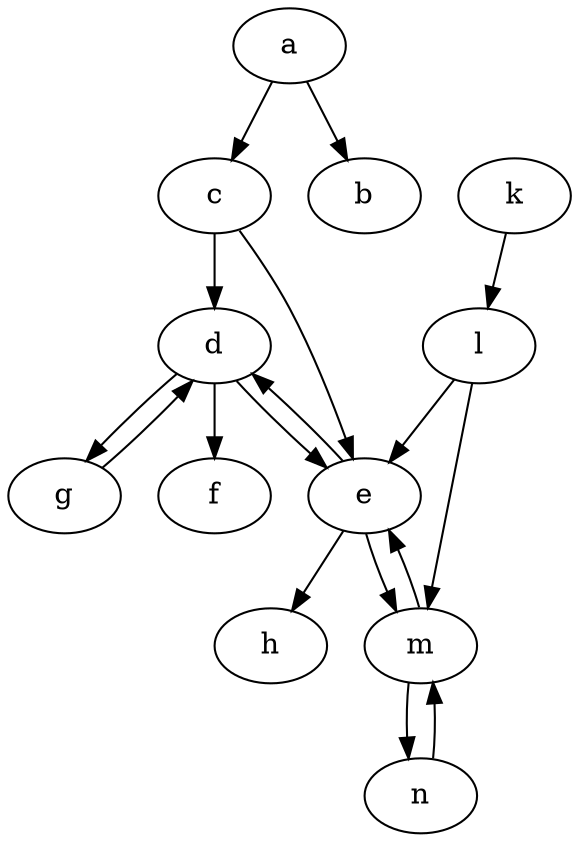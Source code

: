 strict digraph "" {
	a -> b	[dir=forward];
	a -> c	[dir=forward];
	c -> d	[dir=forward];
	c -> e	[dir=forward];
	k -> l	[dir=forward];
	l -> e	[dir=forward];
	l -> m	[dir=forward];
	d -> e	[dir=forward];
	d -> f	[dir=forward];
	d -> g	[dir=forward];
	e -> d	[dir=forward];
	e -> m	[dir=forward];
	e -> h	[dir=forward];
	m -> e	[dir=forward];
	m -> n	[dir=forward];
	g -> d	[dir=forward];
	n -> m	[dir=forward];
}
